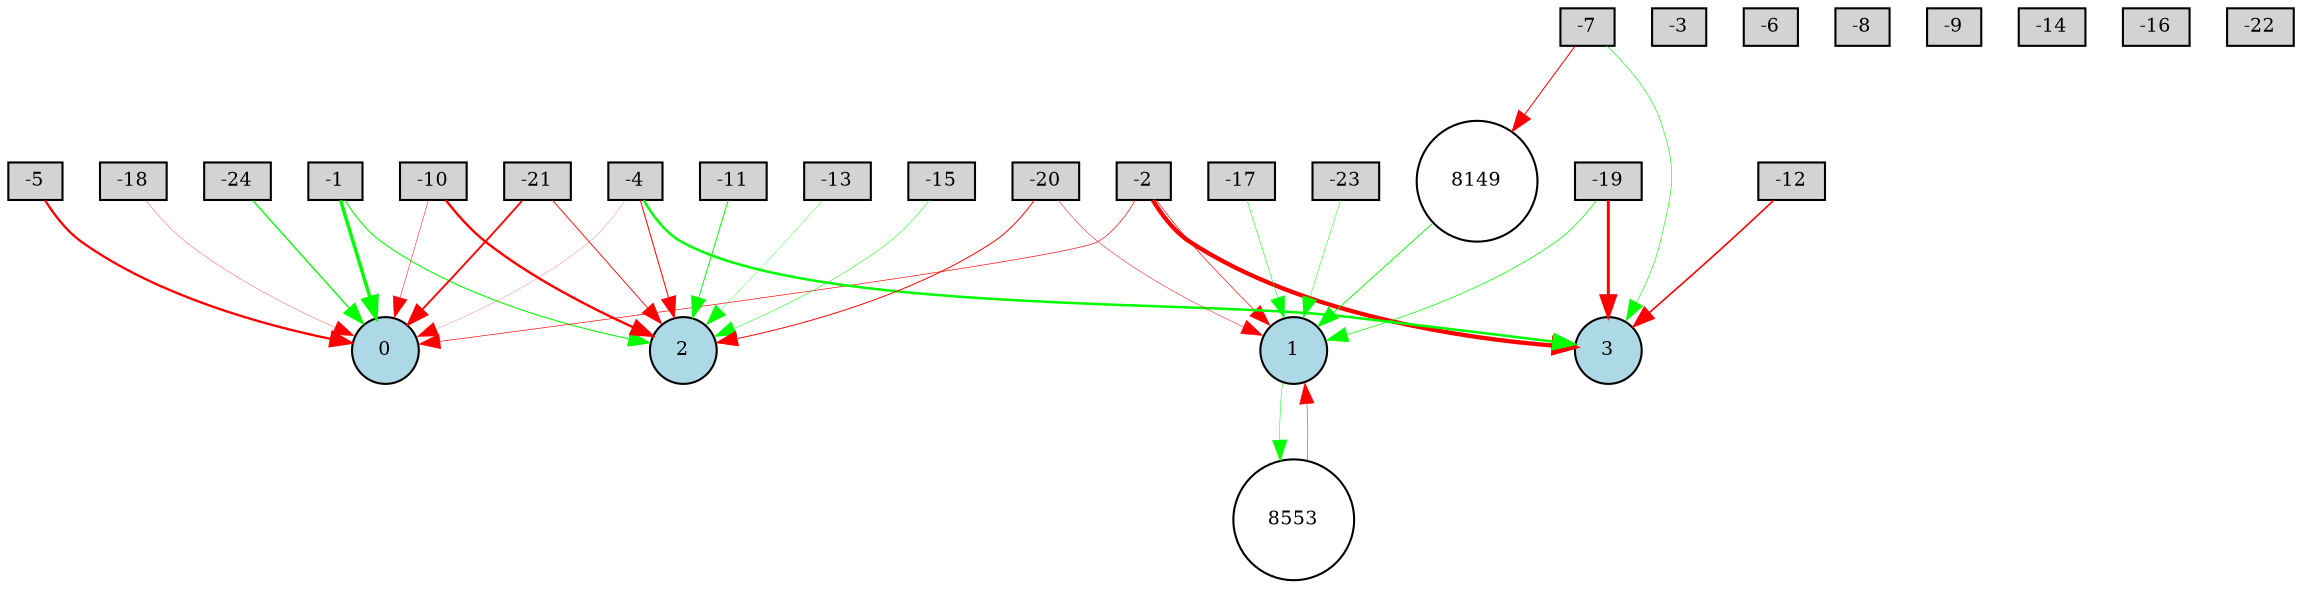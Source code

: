 digraph {
	node [fontsize=9 height=0.2 shape=circle width=0.2]
	-1 [fillcolor=lightgray shape=box style=filled]
	-2 [fillcolor=lightgray shape=box style=filled]
	-3 [fillcolor=lightgray shape=box style=filled]
	-4 [fillcolor=lightgray shape=box style=filled]
	-5 [fillcolor=lightgray shape=box style=filled]
	-6 [fillcolor=lightgray shape=box style=filled]
	-7 [fillcolor=lightgray shape=box style=filled]
	-8 [fillcolor=lightgray shape=box style=filled]
	-9 [fillcolor=lightgray shape=box style=filled]
	-10 [fillcolor=lightgray shape=box style=filled]
	-11 [fillcolor=lightgray shape=box style=filled]
	-12 [fillcolor=lightgray shape=box style=filled]
	-13 [fillcolor=lightgray shape=box style=filled]
	-14 [fillcolor=lightgray shape=box style=filled]
	-15 [fillcolor=lightgray shape=box style=filled]
	-16 [fillcolor=lightgray shape=box style=filled]
	-17 [fillcolor=lightgray shape=box style=filled]
	-18 [fillcolor=lightgray shape=box style=filled]
	-19 [fillcolor=lightgray shape=box style=filled]
	-20 [fillcolor=lightgray shape=box style=filled]
	-21 [fillcolor=lightgray shape=box style=filled]
	-22 [fillcolor=lightgray shape=box style=filled]
	-23 [fillcolor=lightgray shape=box style=filled]
	-24 [fillcolor=lightgray shape=box style=filled]
	0 [fillcolor=lightblue style=filled]
	1 [fillcolor=lightblue style=filled]
	2 [fillcolor=lightblue style=filled]
	3 [fillcolor=lightblue style=filled]
	8553 [fillcolor=white style=filled]
	8149 [fillcolor=white style=filled]
	-20 -> 2 [color=red penwidth=0.4618439589295713 style=solid]
	-10 -> 2 [color=red penwidth=1.1484728892261051 style=solid]
	-2 -> 0 [color=red penwidth=0.31437455861177815 style=solid]
	-19 -> 3 [color=red penwidth=1.4170043141664443 style=solid]
	-15 -> 2 [color=green penwidth=0.2438631137538377 style=solid]
	-4 -> 2 [color=red penwidth=0.47918037412912495 style=solid]
	-1 -> 0 [color=green penwidth=1.6452692444590866 style=solid]
	-2 -> 1 [color=red penwidth=0.3112120113921809 style=solid]
	-4 -> 3 [color=green penwidth=1.207211076155504 style=solid]
	-21 -> 0 [color=red penwidth=0.8900732183726126 style=solid]
	1 -> 8553 [color=green penwidth=0.24984940648590068 style=solid]
	-13 -> 2 [color=green penwidth=0.16741348456119254 style=solid]
	-10 -> 0 [color=red penwidth=0.22738123359070495 style=solid]
	-7 -> 3 [color=green penwidth=0.2874199753822008 style=solid]
	-5 -> 0 [color=red penwidth=1.1143931220246819 style=solid]
	-19 -> 1 [color=green penwidth=0.35701097261209314 style=solid]
	-1 -> 2 [color=green penwidth=0.5100626827678749 style=solid]
	-4 -> 0 [color=red penwidth=0.10695624140548343 style=solid]
	8553 -> 1 [color=red penwidth=0.23706150723771188 style=solid]
	-20 -> 1 [color=red penwidth=0.23050368499420082 style=solid]
	-23 -> 1 [color=green penwidth=0.2147131593620501 style=solid]
	-12 -> 3 [color=red penwidth=0.7771471300436706 style=solid]
	-2 -> 3 [color=red penwidth=2.065829093113279 style=solid]
	8149 -> 1 [color=green penwidth=0.4242057037697826 style=solid]
	-21 -> 2 [color=red penwidth=0.4252131811612161 style=solid]
	-24 -> 0 [color=green penwidth=0.6417538455774743 style=solid]
	-11 -> 2 [color=green penwidth=0.4694662080416674 style=solid]
	-17 -> 1 [color=green penwidth=0.2553693434784351 style=solid]
	-18 -> 0 [color=red penwidth=0.15433647593822275 style=solid]
	-7 -> 8149 [color=red penwidth=0.4808570775664319 style=solid]
}
